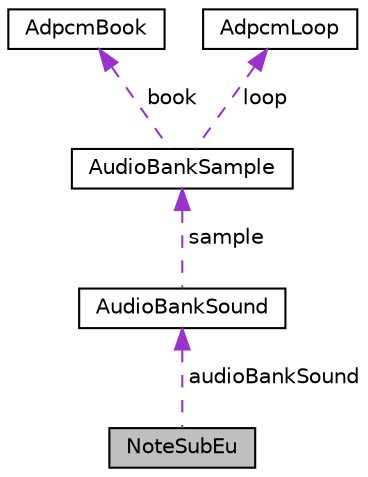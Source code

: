digraph "NoteSubEu"
{
 // LATEX_PDF_SIZE
  edge [fontname="Helvetica",fontsize="10",labelfontname="Helvetica",labelfontsize="10"];
  node [fontname="Helvetica",fontsize="10",shape=record];
  Node1 [label="NoteSubEu",height=0.2,width=0.4,color="black", fillcolor="grey75", style="filled", fontcolor="black",tooltip=" "];
  Node2 -> Node1 [dir="back",color="darkorchid3",fontsize="10",style="dashed",label=" audioBankSound" ,fontname="Helvetica"];
  Node2 [label="AudioBankSound",height=0.2,width=0.4,color="black", fillcolor="white", style="filled",URL="$d5/df4/structAudioBankSound.html",tooltip=" "];
  Node3 -> Node2 [dir="back",color="darkorchid3",fontsize="10",style="dashed",label=" sample" ,fontname="Helvetica"];
  Node3 [label="AudioBankSample",height=0.2,width=0.4,color="black", fillcolor="white", style="filled",URL="$d3/d6b/structAudioBankSample.html",tooltip=" "];
  Node4 -> Node3 [dir="back",color="darkorchid3",fontsize="10",style="dashed",label=" book" ,fontname="Helvetica"];
  Node4 [label="AdpcmBook",height=0.2,width=0.4,color="black", fillcolor="white", style="filled",URL="$d4/dc1/structAdpcmBook.html",tooltip=" "];
  Node5 -> Node3 [dir="back",color="darkorchid3",fontsize="10",style="dashed",label=" loop" ,fontname="Helvetica"];
  Node5 [label="AdpcmLoop",height=0.2,width=0.4,color="black", fillcolor="white", style="filled",URL="$de/d63/structAdpcmLoop.html",tooltip=" "];
}
